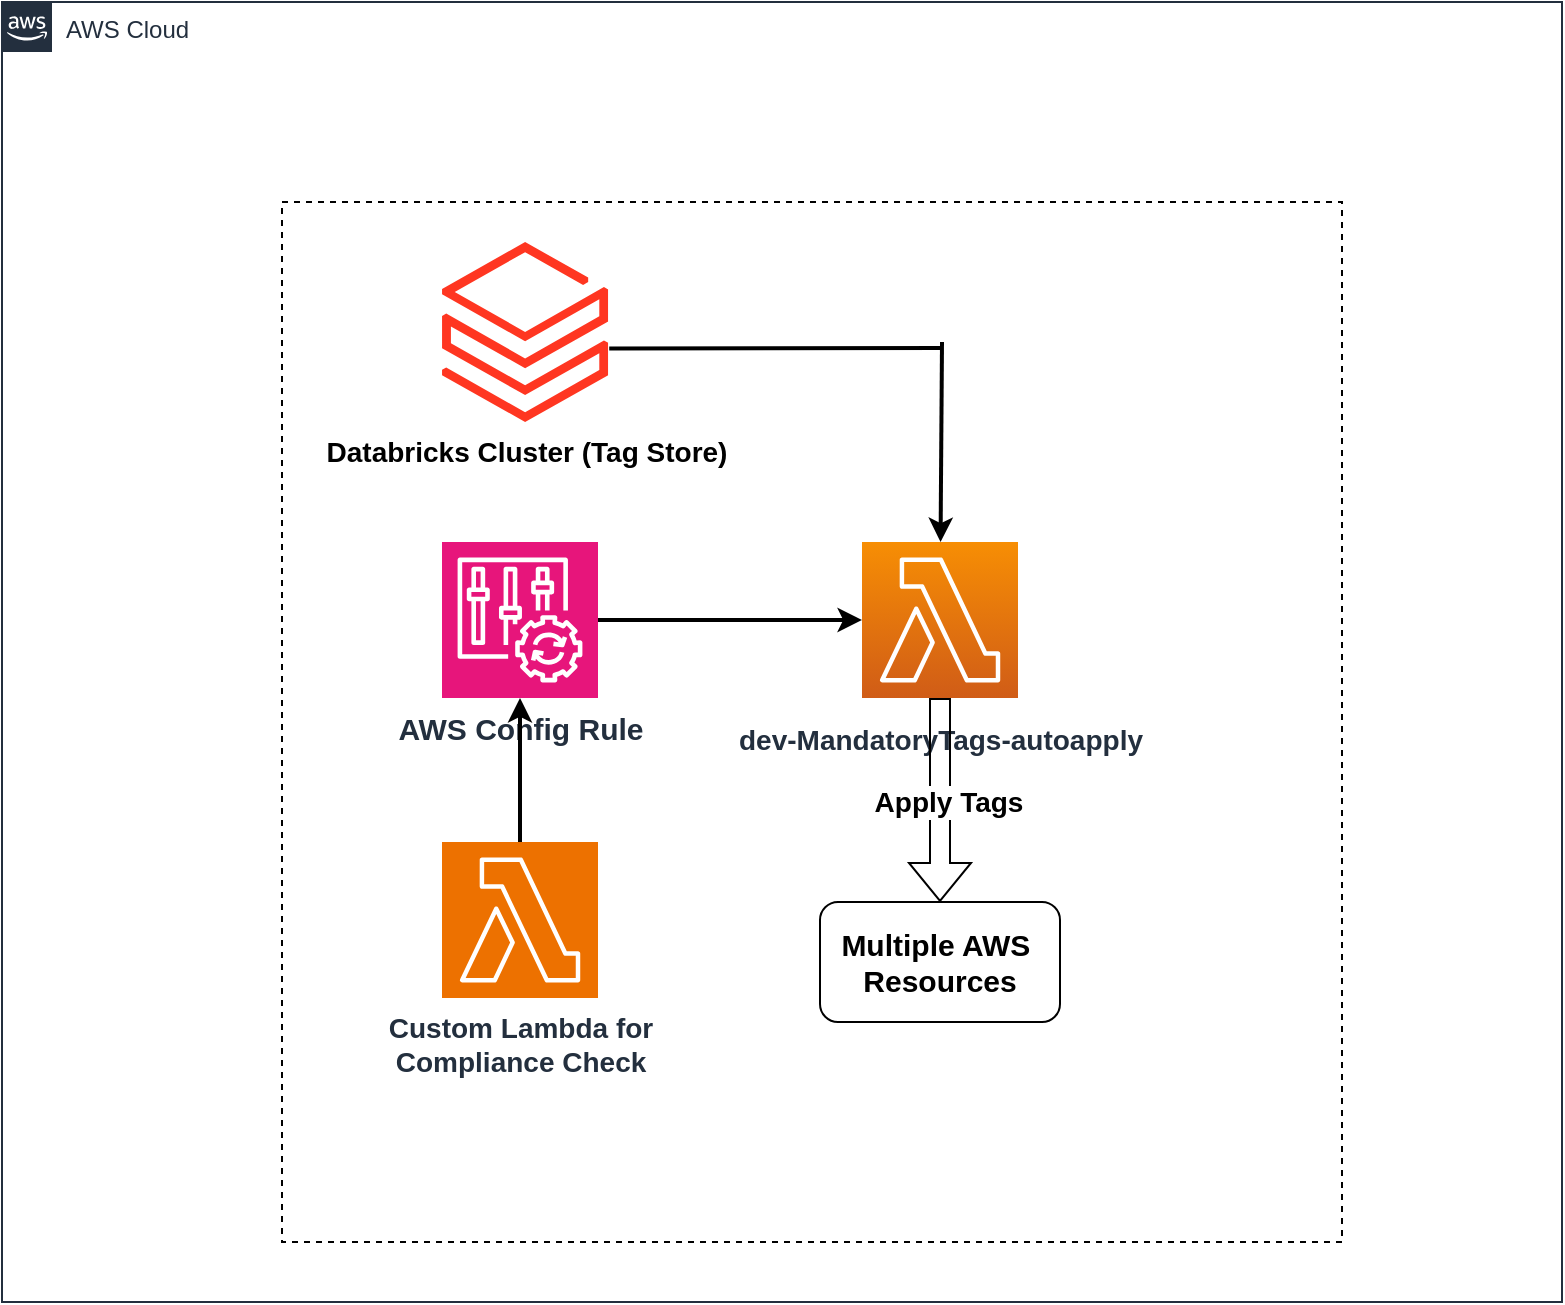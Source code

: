 <mxfile version="22.1.3" type="github">
  <diagram id="Ht1M8jgEwFfnCIfOTk4-" name="Page-1">
    <mxGraphModel dx="918" dy="529" grid="1" gridSize="10" guides="1" tooltips="1" connect="1" arrows="1" fold="1" page="1" pageScale="1" pageWidth="1169" pageHeight="827" math="0" shadow="0">
      <root>
        <mxCell id="0" />
        <mxCell id="1" parent="0" />
        <mxCell id="UEzPUAAOIrF-is8g5C7q-74" value="AWS Cloud" style="points=[[0,0],[0.25,0],[0.5,0],[0.75,0],[1,0],[1,0.25],[1,0.5],[1,0.75],[1,1],[0.75,1],[0.5,1],[0.25,1],[0,1],[0,0.75],[0,0.5],[0,0.25]];outlineConnect=0;gradientColor=none;html=1;whiteSpace=wrap;fontSize=12;fontStyle=0;shape=mxgraph.aws4.group;grIcon=mxgraph.aws4.group_aws_cloud_alt;strokeColor=#232F3E;fillColor=none;verticalAlign=top;align=left;spacingLeft=30;fontColor=#232F3E;dashed=0;labelBackgroundColor=#ffffff;container=1;pointerEvents=0;collapsible=0;recursiveResize=0;" parent="1" vertex="1">
          <mxGeometry x="50" y="80" width="780" height="650" as="geometry" />
        </mxCell>
        <mxCell id="UEzPUAAOIrF-is8g5C7q-107" value="" style="rounded=0;whiteSpace=wrap;html=1;labelBackgroundColor=none;fillColor=none;dashed=1;container=1;pointerEvents=0;collapsible=0;recursiveResize=0;" parent="UEzPUAAOIrF-is8g5C7q-74" vertex="1">
          <mxGeometry x="140" y="100" width="530" height="520" as="geometry" />
        </mxCell>
        <mxCell id="wpDZTsJx0Alkrm5YS9d_-1" value="&lt;font style=&quot;font-size: 14px;&quot;&gt;&lt;b&gt;Databricks Cluster (Tag Store)&lt;/b&gt;&lt;/font&gt;" style="image;aspect=fixed;html=1;points=[];align=center;fontSize=12;image=img/lib/azure2/analytics/Azure_Databricks.svg;" vertex="1" parent="UEzPUAAOIrF-is8g5C7q-107">
          <mxGeometry x="80" y="20" width="83.12" height="90" as="geometry" />
        </mxCell>
        <mxCell id="wpDZTsJx0Alkrm5YS9d_-3" value="&lt;font style=&quot;font-size: 15px;&quot;&gt;&lt;b&gt;AWS Config Rule&lt;/b&gt;&lt;/font&gt;" style="sketch=0;points=[[0,0,0],[0.25,0,0],[0.5,0,0],[0.75,0,0],[1,0,0],[0,1,0],[0.25,1,0],[0.5,1,0],[0.75,1,0],[1,1,0],[0,0.25,0],[0,0.5,0],[0,0.75,0],[1,0.25,0],[1,0.5,0],[1,0.75,0]];points=[[0,0,0],[0.25,0,0],[0.5,0,0],[0.75,0,0],[1,0,0],[0,1,0],[0.25,1,0],[0.5,1,0],[0.75,1,0],[1,1,0],[0,0.25,0],[0,0.5,0],[0,0.75,0],[1,0.25,0],[1,0.5,0],[1,0.75,0]];outlineConnect=0;fontColor=#232F3E;fillColor=#E7157B;strokeColor=#ffffff;dashed=0;verticalLabelPosition=bottom;verticalAlign=top;align=center;html=1;fontSize=12;fontStyle=0;aspect=fixed;shape=mxgraph.aws4.resourceIcon;resIcon=mxgraph.aws4.config;" vertex="1" parent="UEzPUAAOIrF-is8g5C7q-107">
          <mxGeometry x="80" y="170" width="78" height="78" as="geometry" />
        </mxCell>
        <mxCell id="UEzPUAAOIrF-is8g5C7q-85" value="&lt;font style=&quot;font-size: 14px;&quot;&gt;&lt;b&gt;dev-MandatoryTags-autoapply&lt;/b&gt;&lt;/font&gt;" style="outlineConnect=0;fontColor=#232F3E;gradientColor=#F78E04;gradientDirection=north;fillColor=#D05C17;strokeColor=#ffffff;dashed=0;verticalLabelPosition=bottom;verticalAlign=top;align=center;html=1;fontSize=12;fontStyle=0;aspect=fixed;shape=mxgraph.aws4.resourceIcon;resIcon=mxgraph.aws4.lambda;labelBackgroundColor=#ffffff;spacingTop=6;" parent="UEzPUAAOIrF-is8g5C7q-107" vertex="1">
          <mxGeometry x="290" y="170" width="78" height="78" as="geometry" />
        </mxCell>
        <mxCell id="wpDZTsJx0Alkrm5YS9d_-6" value="" style="endArrow=classic;html=1;rounded=0;strokeWidth=2;exitX=1;exitY=0.5;exitDx=0;exitDy=0;exitPerimeter=0;" edge="1" parent="UEzPUAAOIrF-is8g5C7q-107" source="wpDZTsJx0Alkrm5YS9d_-3" target="UEzPUAAOIrF-is8g5C7q-85">
          <mxGeometry width="50" height="50" relative="1" as="geometry">
            <mxPoint x="129" y="321" as="sourcePoint" />
            <mxPoint x="129" y="258" as="targetPoint" />
          </mxGeometry>
        </mxCell>
        <mxCell id="wpDZTsJx0Alkrm5YS9d_-4" value="&lt;font style=&quot;font-size: 14px;&quot;&gt;&lt;b&gt;Custom Lambda for &lt;br&gt;Compliance Check&lt;/b&gt;&lt;/font&gt;" style="sketch=0;points=[[0,0,0],[0.25,0,0],[0.5,0,0],[0.75,0,0],[1,0,0],[0,1,0],[0.25,1,0],[0.5,1,0],[0.75,1,0],[1,1,0],[0,0.25,0],[0,0.5,0],[0,0.75,0],[1,0.25,0],[1,0.5,0],[1,0.75,0]];outlineConnect=0;fontColor=#232F3E;fillColor=#ED7100;strokeColor=#ffffff;dashed=0;verticalLabelPosition=bottom;verticalAlign=top;align=center;html=1;fontSize=12;fontStyle=0;aspect=fixed;shape=mxgraph.aws4.resourceIcon;resIcon=mxgraph.aws4.lambda;" vertex="1" parent="UEzPUAAOIrF-is8g5C7q-107">
          <mxGeometry x="80" y="320" width="78" height="78" as="geometry" />
        </mxCell>
        <mxCell id="wpDZTsJx0Alkrm5YS9d_-5" value="" style="endArrow=classic;html=1;rounded=0;exitX=0.5;exitY=0;exitDx=0;exitDy=0;exitPerimeter=0;entryX=0.5;entryY=1;entryDx=0;entryDy=0;entryPerimeter=0;strokeWidth=2;" edge="1" parent="UEzPUAAOIrF-is8g5C7q-107" source="wpDZTsJx0Alkrm5YS9d_-4" target="wpDZTsJx0Alkrm5YS9d_-3">
          <mxGeometry width="50" height="50" relative="1" as="geometry">
            <mxPoint x="400" y="350" as="sourcePoint" />
            <mxPoint x="450" y="300" as="targetPoint" />
          </mxGeometry>
        </mxCell>
        <mxCell id="wpDZTsJx0Alkrm5YS9d_-13" value="&lt;font style=&quot;font-size: 15px;&quot;&gt;&lt;b&gt;Multiple AWS&amp;nbsp; Resources&lt;/b&gt;&lt;/font&gt;" style="rounded=1;whiteSpace=wrap;html=1;" vertex="1" parent="UEzPUAAOIrF-is8g5C7q-107">
          <mxGeometry x="269" y="350" width="120" height="60" as="geometry" />
        </mxCell>
        <mxCell id="wpDZTsJx0Alkrm5YS9d_-14" value="" style="shape=flexArrow;endArrow=classic;html=1;rounded=0;" edge="1" parent="UEzPUAAOIrF-is8g5C7q-107" source="UEzPUAAOIrF-is8g5C7q-85" target="wpDZTsJx0Alkrm5YS9d_-13">
          <mxGeometry width="50" height="50" relative="1" as="geometry">
            <mxPoint x="250" y="320" as="sourcePoint" />
            <mxPoint x="300" y="270" as="targetPoint" />
          </mxGeometry>
        </mxCell>
        <mxCell id="wpDZTsJx0Alkrm5YS9d_-15" value="&lt;b&gt;&lt;font style=&quot;font-size: 14px;&quot;&gt;Apply Tags&lt;/font&gt;&lt;/b&gt;" style="edgeLabel;html=1;align=center;verticalAlign=middle;resizable=0;points=[];" vertex="1" connectable="0" parent="wpDZTsJx0Alkrm5YS9d_-14">
          <mxGeometry x="0.026" y="4" relative="1" as="geometry">
            <mxPoint y="-1" as="offset" />
          </mxGeometry>
        </mxCell>
        <mxCell id="wpDZTsJx0Alkrm5YS9d_-8" value="" style="endArrow=classic;html=1;rounded=0;strokeWidth=2;labelBackgroundColor=default;" edge="1" parent="1" target="UEzPUAAOIrF-is8g5C7q-85">
          <mxGeometry width="50" height="50" relative="1" as="geometry">
            <mxPoint x="520" y="250" as="sourcePoint" />
            <mxPoint x="530" y="410" as="targetPoint" />
          </mxGeometry>
        </mxCell>
        <mxCell id="wpDZTsJx0Alkrm5YS9d_-11" value="" style="endArrow=none;html=1;rounded=0;entryX=1.006;entryY=0.591;entryDx=0;entryDy=0;entryPerimeter=0;strokeWidth=2;" edge="1" parent="1" target="wpDZTsJx0Alkrm5YS9d_-1">
          <mxGeometry width="50" height="50" relative="1" as="geometry">
            <mxPoint x="520" y="253" as="sourcePoint" />
            <mxPoint x="580" y="360" as="targetPoint" />
          </mxGeometry>
        </mxCell>
      </root>
    </mxGraphModel>
  </diagram>
</mxfile>
